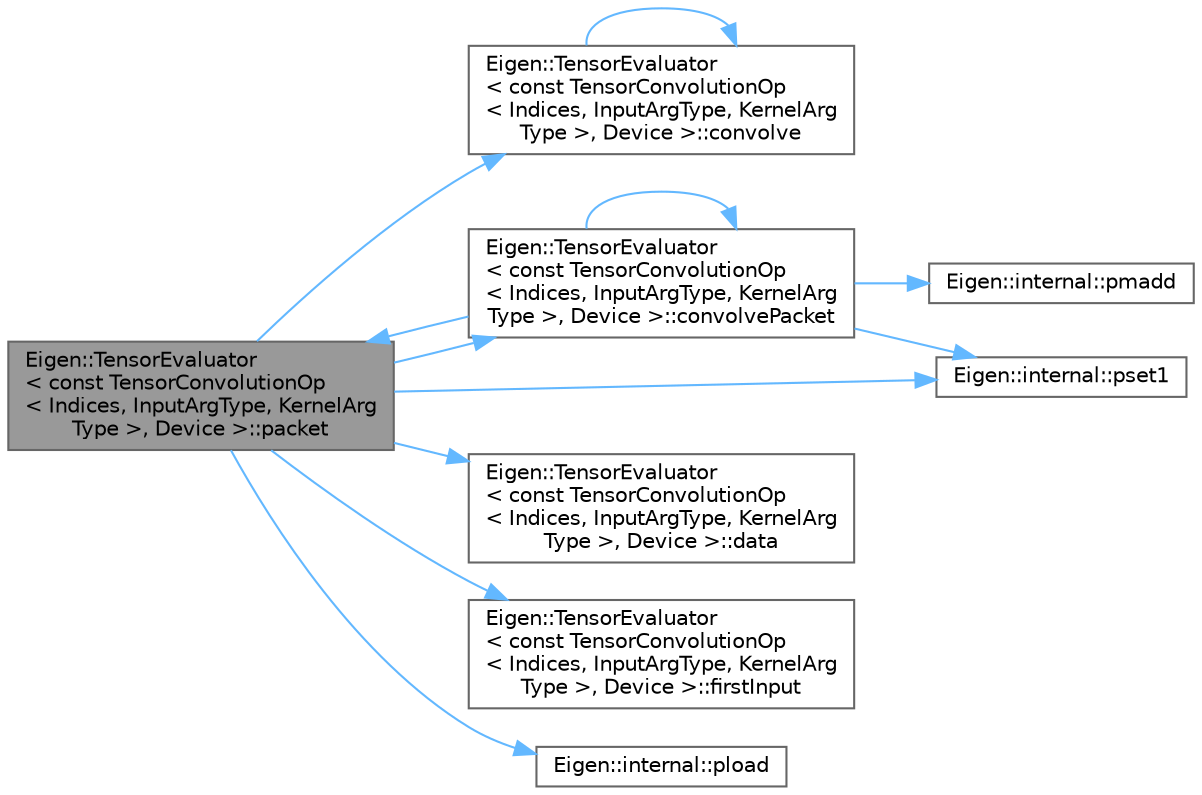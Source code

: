 digraph "Eigen::TensorEvaluator&lt; const TensorConvolutionOp&lt; Indices, InputArgType, KernelArgType &gt;, Device &gt;::packet"
{
 // LATEX_PDF_SIZE
  bgcolor="transparent";
  edge [fontname=Helvetica,fontsize=10,labelfontname=Helvetica,labelfontsize=10];
  node [fontname=Helvetica,fontsize=10,shape=box,height=0.2,width=0.4];
  rankdir="LR";
  Node1 [id="Node000001",label="Eigen::TensorEvaluator\l\< const TensorConvolutionOp\l\< Indices, InputArgType, KernelArg\lType \>, Device \>::packet",height=0.2,width=0.4,color="gray40", fillcolor="grey60", style="filled", fontcolor="black",tooltip=" "];
  Node1 -> Node2 [id="edge12_Node000001_Node000002",color="steelblue1",style="solid",tooltip=" "];
  Node2 [id="Node000002",label="Eigen::TensorEvaluator\l\< const TensorConvolutionOp\l\< Indices, InputArgType, KernelArg\lType \>, Device \>::convolve",height=0.2,width=0.4,color="grey40", fillcolor="white", style="filled",URL="$struct_eigen_1_1_tensor_evaluator_3_01const_01_tensor_convolution_op_3_01_indices_00_01_input_ar27ed28dccb4630db304c3ad822c3d857.html#a120d01dc19956278dc468d37dfbd2432",tooltip=" "];
  Node2 -> Node2 [id="edge13_Node000002_Node000002",color="steelblue1",style="solid",tooltip=" "];
  Node1 -> Node3 [id="edge14_Node000001_Node000003",color="steelblue1",style="solid",tooltip=" "];
  Node3 [id="Node000003",label="Eigen::TensorEvaluator\l\< const TensorConvolutionOp\l\< Indices, InputArgType, KernelArg\lType \>, Device \>::convolvePacket",height=0.2,width=0.4,color="grey40", fillcolor="white", style="filled",URL="$struct_eigen_1_1_tensor_evaluator_3_01const_01_tensor_convolution_op_3_01_indices_00_01_input_ar27ed28dccb4630db304c3ad822c3d857.html#a19ea456886442056d5615864cb2529ed",tooltip=" "];
  Node3 -> Node3 [id="edge15_Node000003_Node000003",color="steelblue1",style="solid",tooltip=" "];
  Node3 -> Node1 [id="edge16_Node000003_Node000001",color="steelblue1",style="solid",tooltip=" "];
  Node3 -> Node4 [id="edge17_Node000003_Node000004",color="steelblue1",style="solid",tooltip=" "];
  Node4 [id="Node000004",label="Eigen::internal::pmadd",height=0.2,width=0.4,color="grey40", fillcolor="white", style="filled",URL="$namespace_eigen_1_1internal.html#a74b4d1fb91602aebe1ae5742e8c2d566",tooltip=" "];
  Node3 -> Node5 [id="edge18_Node000003_Node000005",color="steelblue1",style="solid",tooltip=" "];
  Node5 [id="Node000005",label="Eigen::internal::pset1",height=0.2,width=0.4,color="grey40", fillcolor="white", style="filled",URL="$namespace_eigen_1_1internal.html#afa6f9a9f3c905b28cc29841935e44fdb",tooltip=" "];
  Node1 -> Node6 [id="edge19_Node000001_Node000006",color="steelblue1",style="solid",tooltip=" "];
  Node6 [id="Node000006",label="Eigen::TensorEvaluator\l\< const TensorConvolutionOp\l\< Indices, InputArgType, KernelArg\lType \>, Device \>::data",height=0.2,width=0.4,color="grey40", fillcolor="white", style="filled",URL="$struct_eigen_1_1_tensor_evaluator_3_01const_01_tensor_convolution_op_3_01_indices_00_01_input_ar27ed28dccb4630db304c3ad822c3d857.html#a431dd22dd57fa2af213ba4650b0fd7c2",tooltip=" "];
  Node1 -> Node7 [id="edge20_Node000001_Node000007",color="steelblue1",style="solid",tooltip=" "];
  Node7 [id="Node000007",label="Eigen::TensorEvaluator\l\< const TensorConvolutionOp\l\< Indices, InputArgType, KernelArg\lType \>, Device \>::firstInput",height=0.2,width=0.4,color="grey40", fillcolor="white", style="filled",URL="$struct_eigen_1_1_tensor_evaluator_3_01const_01_tensor_convolution_op_3_01_indices_00_01_input_ar27ed28dccb4630db304c3ad822c3d857.html#a52761064a02829e3915d66fa090d5894",tooltip=" "];
  Node1 -> Node8 [id="edge21_Node000001_Node000008",color="steelblue1",style="solid",tooltip=" "];
  Node8 [id="Node000008",label="Eigen::internal::pload",height=0.2,width=0.4,color="grey40", fillcolor="white", style="filled",URL="$namespace_eigen_1_1internal.html#ae25c18feab0271a245176a7a3f2dcd3d",tooltip=" "];
  Node1 -> Node5 [id="edge22_Node000001_Node000005",color="steelblue1",style="solid",tooltip=" "];
}
